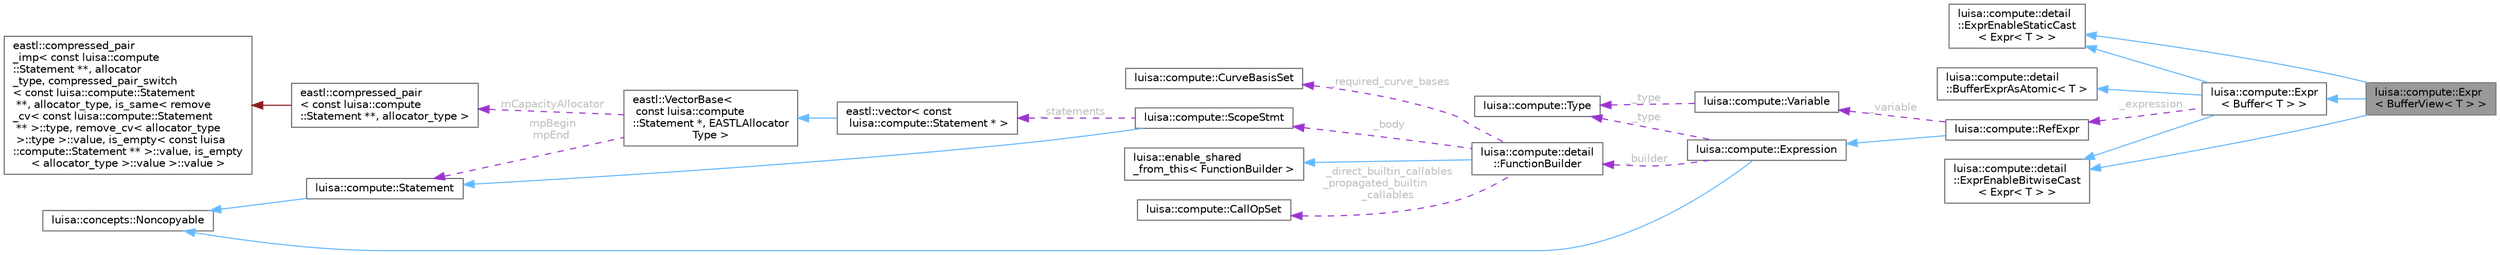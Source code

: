 digraph "luisa::compute::Expr&lt; BufferView&lt; T &gt; &gt;"
{
 // LATEX_PDF_SIZE
  bgcolor="transparent";
  edge [fontname=Helvetica,fontsize=10,labelfontname=Helvetica,labelfontsize=10];
  node [fontname=Helvetica,fontsize=10,shape=box,height=0.2,width=0.4];
  rankdir="LR";
  Node1 [id="Node000001",label="luisa::compute::Expr\l\< BufferView\< T \> \>",height=0.2,width=0.4,color="gray40", fillcolor="grey60", style="filled", fontcolor="black",tooltip="Same as Expr<Buffer<T>>"];
  Node2 -> Node1 [id="edge25_Node000001_Node000002",dir="back",color="steelblue1",style="solid",tooltip=" "];
  Node2 [id="Node000002",label="luisa::compute::detail\l::ExprEnableStaticCast\l\< Expr\< T \> \>",height=0.2,width=0.4,color="gray40", fillcolor="white", style="filled",URL="$structluisa_1_1compute_1_1detail_1_1_expr_enable_static_cast.html",tooltip=" "];
  Node3 -> Node1 [id="edge26_Node000001_Node000003",dir="back",color="steelblue1",style="solid",tooltip=" "];
  Node3 [id="Node000003",label="luisa::compute::detail\l::ExprEnableBitwiseCast\l\< Expr\< T \> \>",height=0.2,width=0.4,color="gray40", fillcolor="white", style="filled",URL="$structluisa_1_1compute_1_1detail_1_1_expr_enable_bitwise_cast.html",tooltip=" "];
  Node4 -> Node1 [id="edge27_Node000001_Node000004",dir="back",color="steelblue1",style="solid",tooltip=" "];
  Node4 [id="Node000004",label="luisa::compute::Expr\l\< Buffer\< T \> \>",height=0.2,width=0.4,color="gray40", fillcolor="white", style="filled",URL="$structluisa_1_1compute_1_1_expr_3_01_buffer_3_01_t_01_4_01_4.html",tooltip="Class of Expr<Buffer<T>>"];
  Node2 -> Node4 [id="edge28_Node000004_Node000002",dir="back",color="steelblue1",style="solid",tooltip=" "];
  Node3 -> Node4 [id="edge29_Node000004_Node000003",dir="back",color="steelblue1",style="solid",tooltip=" "];
  Node5 -> Node4 [id="edge30_Node000004_Node000005",dir="back",color="steelblue1",style="solid",tooltip=" "];
  Node5 [id="Node000005",label="luisa::compute::detail\l::BufferExprAsAtomic\< T \>",height=0.2,width=0.4,color="gray40", fillcolor="white", style="filled",URL="$structluisa_1_1compute_1_1detail_1_1_buffer_expr_as_atomic_3_01_t_01_4.html",tooltip=" "];
  Node6 -> Node4 [id="edge31_Node000004_Node000006",dir="back",color="darkorchid3",style="dashed",tooltip=" ",label=" _expression",fontcolor="grey" ];
  Node6 [id="Node000006",label="luisa::compute::RefExpr",height=0.2,width=0.4,color="gray40", fillcolor="white", style="filled",URL="$classluisa_1_1compute_1_1_ref_expr.html",tooltip="Reference expression"];
  Node7 -> Node6 [id="edge32_Node000006_Node000007",dir="back",color="steelblue1",style="solid",tooltip=" "];
  Node7 [id="Node000007",label="luisa::compute::Expression",height=0.2,width=0.4,color="gray40", fillcolor="white", style="filled",URL="$classluisa_1_1compute_1_1_expression.html",tooltip="Base expression class"];
  Node8 -> Node7 [id="edge33_Node000007_Node000008",dir="back",color="steelblue1",style="solid",tooltip=" "];
  Node8 [id="Node000008",label="luisa::concepts::Noncopyable",height=0.2,width=0.4,color="gray40", fillcolor="white", style="filled",URL="$structluisa_1_1concepts_1_1_noncopyable.html",tooltip=" "];
  Node9 -> Node7 [id="edge34_Node000007_Node000009",dir="back",color="darkorchid3",style="dashed",tooltip=" ",label=" _type",fontcolor="grey" ];
  Node9 [id="Node000009",label="luisa::compute::Type",height=0.2,width=0.4,color="gray40", fillcolor="white", style="filled",URL="$classluisa_1_1compute_1_1_type.html",tooltip="Type class"];
  Node10 -> Node7 [id="edge35_Node000007_Node000010",dir="back",color="darkorchid3",style="dashed",tooltip=" ",label=" _builder",fontcolor="grey" ];
  Node10 [id="Node000010",label="luisa::compute::detail\l::FunctionBuilder",height=0.2,width=0.4,color="gray40", fillcolor="white", style="filled",URL="$classluisa_1_1compute_1_1detail_1_1_function_builder.html",tooltip="Function builder."];
  Node11 -> Node10 [id="edge36_Node000010_Node000011",dir="back",color="steelblue1",style="solid",tooltip=" "];
  Node11 [id="Node000011",label="luisa::enable_shared\l_from_this\< FunctionBuilder \>",height=0.2,width=0.4,color="gray40", fillcolor="white", style="filled",tooltip=" "];
  Node12 -> Node10 [id="edge37_Node000010_Node000012",dir="back",color="darkorchid3",style="dashed",tooltip=" ",label=" _body",fontcolor="grey" ];
  Node12 [id="Node000012",label="luisa::compute::ScopeStmt",height=0.2,width=0.4,color="gray40", fillcolor="white", style="filled",URL="$classluisa_1_1compute_1_1_scope_stmt.html",tooltip="Scope statement"];
  Node13 -> Node12 [id="edge38_Node000012_Node000013",dir="back",color="steelblue1",style="solid",tooltip=" "];
  Node13 [id="Node000013",label="luisa::compute::Statement",height=0.2,width=0.4,color="gray40", fillcolor="white", style="filled",URL="$classluisa_1_1compute_1_1_statement.html",tooltip="Base statement class"];
  Node8 -> Node13 [id="edge39_Node000013_Node000008",dir="back",color="steelblue1",style="solid",tooltip=" "];
  Node14 -> Node12 [id="edge40_Node000012_Node000014",dir="back",color="darkorchid3",style="dashed",tooltip=" ",label=" _statements",fontcolor="grey" ];
  Node14 [id="Node000014",label="eastl::vector\< const\l luisa::compute::Statement * \>",height=0.2,width=0.4,color="gray40", fillcolor="white", style="filled",URL="$classeastl_1_1vector.html",tooltip=" "];
  Node15 -> Node14 [id="edge41_Node000014_Node000015",dir="back",color="steelblue1",style="solid",tooltip=" "];
  Node15 [id="Node000015",label="eastl::VectorBase\<\l const luisa::compute\l::Statement *, EASTLAllocator\lType \>",height=0.2,width=0.4,color="gray40", fillcolor="white", style="filled",URL="$structeastl_1_1_vector_base.html",tooltip=" "];
  Node13 -> Node15 [id="edge42_Node000015_Node000013",dir="back",color="darkorchid3",style="dashed",tooltip=" ",label=" mpBegin\nmpEnd",fontcolor="grey" ];
  Node16 -> Node15 [id="edge43_Node000015_Node000016",dir="back",color="darkorchid3",style="dashed",tooltip=" ",label=" mCapacityAllocator",fontcolor="grey" ];
  Node16 [id="Node000016",label="eastl::compressed_pair\l\< const luisa::compute\l::Statement **, allocator_type \>",height=0.2,width=0.4,color="gray40", fillcolor="white", style="filled",URL="$classeastl_1_1compressed__pair.html",tooltip=" "];
  Node17 -> Node16 [id="edge44_Node000016_Node000017",dir="back",color="firebrick4",style="solid",tooltip=" "];
  Node17 [id="Node000017",label="eastl::compressed_pair\l_imp\< const luisa::compute\l::Statement **, allocator\l_type, compressed_pair_switch\l\< const luisa::compute::Statement\l **, allocator_type, is_same\< remove\l_cv\< const luisa::compute::Statement\l ** \>::type, remove_cv\< allocator_type\l \>::type \>::value, is_empty\< const luisa\l::compute::Statement ** \>::value, is_empty\l\< allocator_type \>::value \>::value \>",height=0.2,width=0.4,color="gray40", fillcolor="white", style="filled",URL="$classeastl_1_1compressed__pair__imp.html",tooltip=" "];
  Node18 -> Node10 [id="edge45_Node000010_Node000018",dir="back",color="darkorchid3",style="dashed",tooltip=" ",label=" _direct_builtin_callables\n_propagated_builtin\l_callables",fontcolor="grey" ];
  Node18 [id="Node000018",label="luisa::compute::CallOpSet",height=0.2,width=0.4,color="gray40", fillcolor="white", style="filled",URL="$classluisa_1_1compute_1_1_call_op_set.html",tooltip=" "];
  Node19 -> Node10 [id="edge46_Node000010_Node000019",dir="back",color="darkorchid3",style="dashed",tooltip=" ",label=" _required_curve_bases",fontcolor="grey" ];
  Node19 [id="Node000019",label="luisa::compute::CurveBasisSet",height=0.2,width=0.4,color="gray40", fillcolor="white", style="filled",URL="$classluisa_1_1compute_1_1_curve_basis_set.html",tooltip=" "];
  Node20 -> Node6 [id="edge47_Node000006_Node000020",dir="back",color="darkorchid3",style="dashed",tooltip=" ",label=" _variable",fontcolor="grey" ];
  Node20 [id="Node000020",label="luisa::compute::Variable",height=0.2,width=0.4,color="gray40", fillcolor="white", style="filled",URL="$classluisa_1_1compute_1_1_variable.html",tooltip="Variable class"];
  Node9 -> Node20 [id="edge48_Node000020_Node000009",dir="back",color="darkorchid3",style="dashed",tooltip=" ",label=" _type",fontcolor="grey" ];
}
